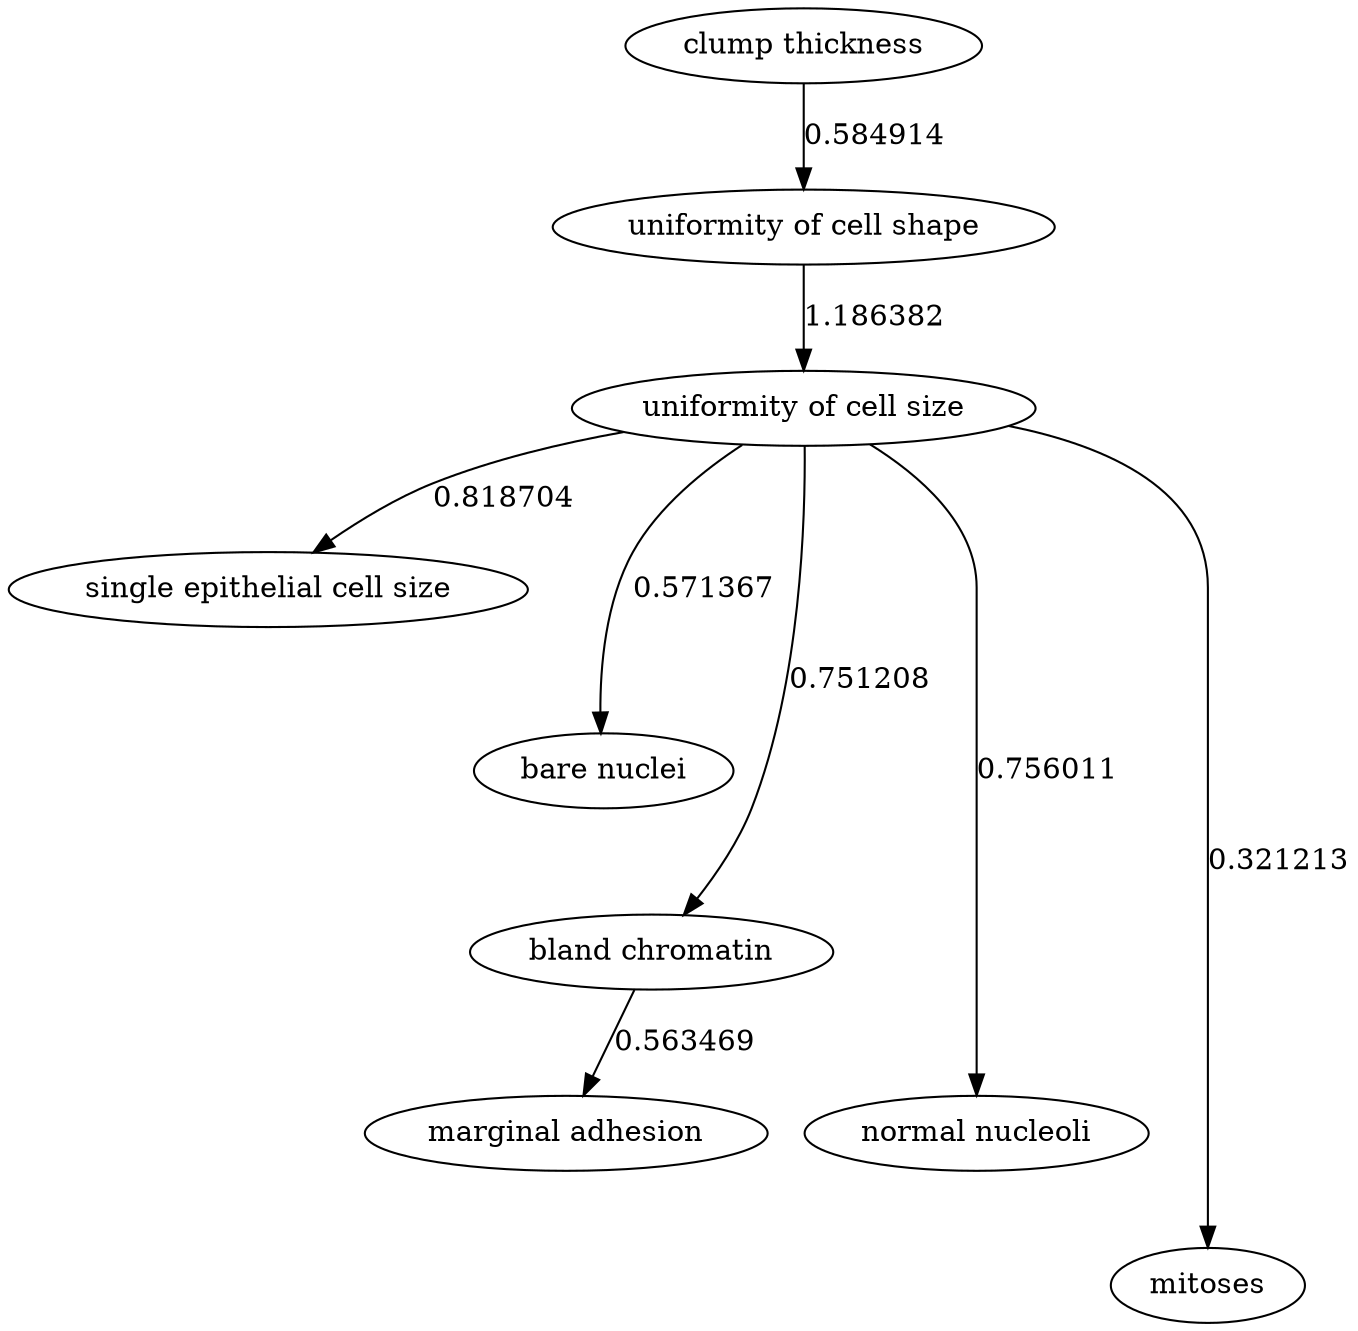 digraph {
	clumpthickness	 [label="clump thickness"];
	uniformityofcellshape	 [label="uniformity of cell shape"];
	clumpthickness -> uniformityofcellshape	 [label=0.584914,
		minlen=1];
	uniformityofcellsize	 [label="uniformity of cell size"];
	singleepithelialcellsize	 [label="single epithelial cell size"];
	uniformityofcellsize -> singleepithelialcellsize	 [label=0.818704,
		minlen=1];
	barenuclei	 [label="bare nuclei"];
	uniformityofcellsize -> barenuclei	 [label=0.571367,
		minlen=2];
	blandchromatin	 [label="bland chromatin"];
	uniformityofcellsize -> blandchromatin	 [label=0.751208,
		minlen=3];
	normalnucleoli	 [label="normal nucleoli"];
	uniformityofcellsize -> normalnucleoli	 [label=0.756011,
		minlen=4];
	mitoses	 [label=mitoses];
	uniformityofcellsize -> mitoses	 [label=0.321213,
		minlen=5];
	uniformityofcellshape -> uniformityofcellsize	 [label=1.186382];
	marginaladhesion	 [label="marginal adhesion"];
	blandchromatin -> marginaladhesion	 [label=0.563469,
		minlen=1];
}
